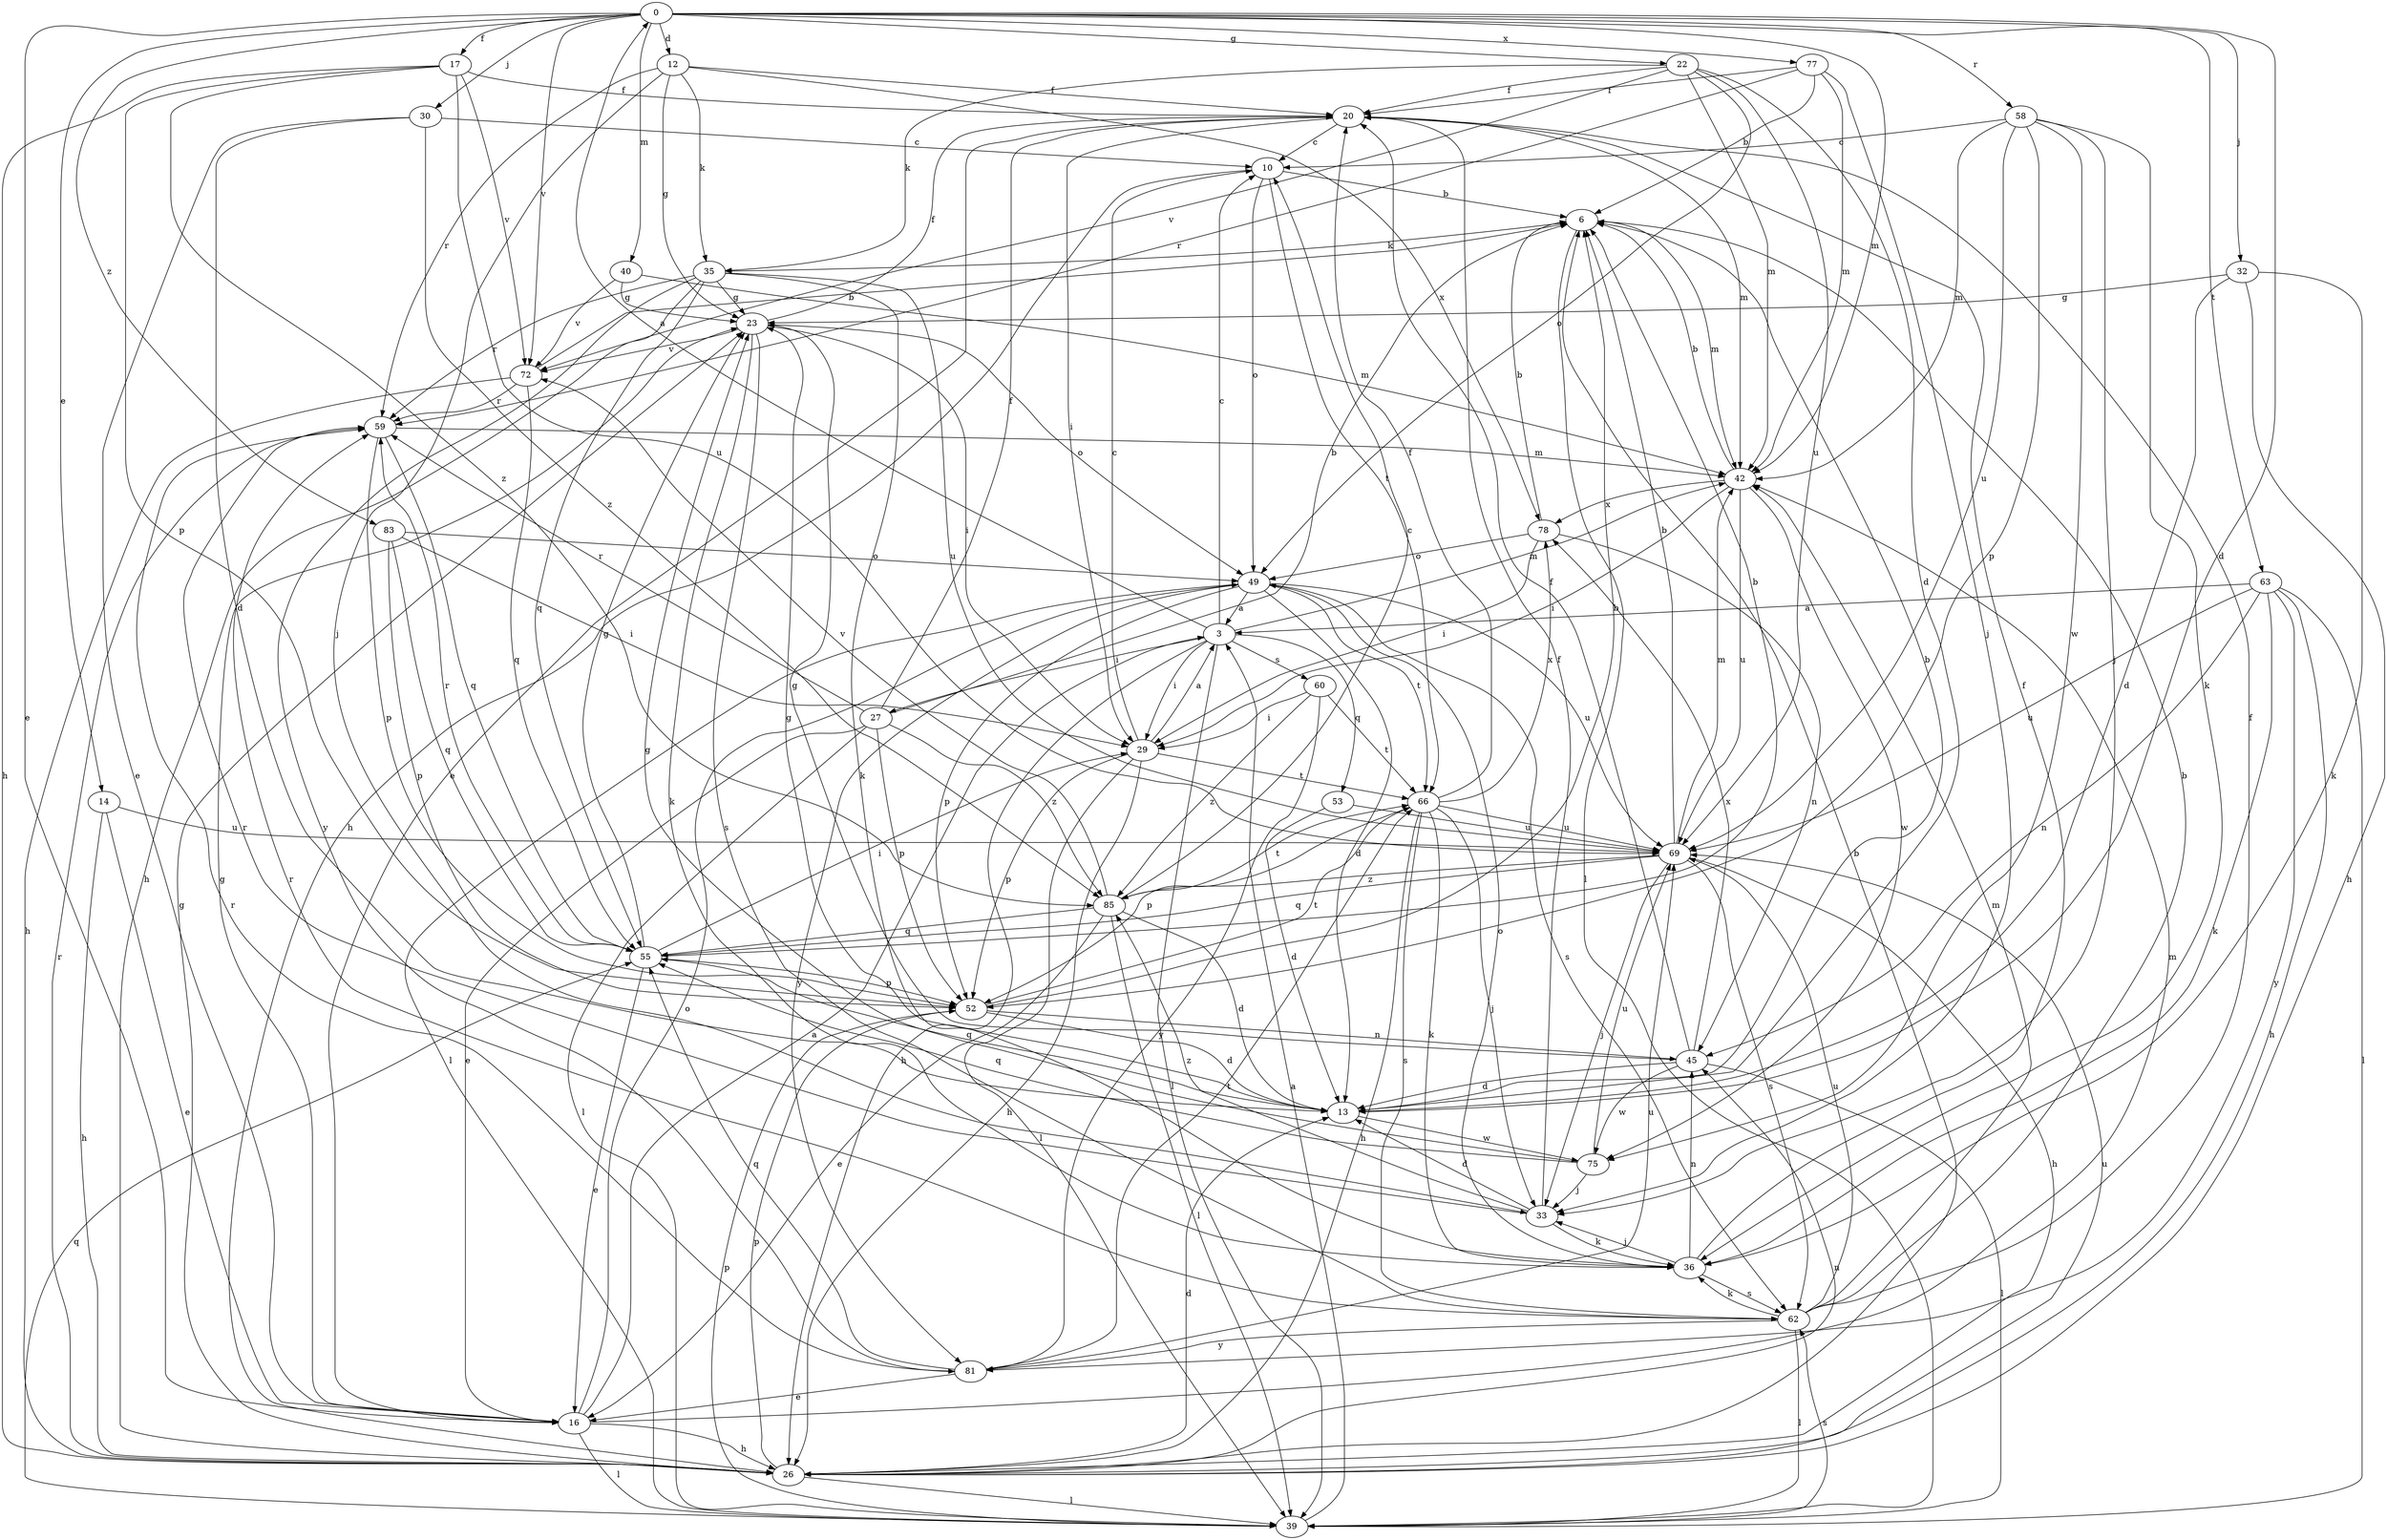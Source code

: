 strict digraph  {
0;
3;
6;
10;
12;
13;
14;
16;
17;
20;
22;
23;
26;
27;
29;
30;
32;
33;
35;
36;
39;
40;
42;
45;
49;
52;
53;
55;
58;
59;
60;
62;
63;
66;
69;
72;
75;
77;
78;
81;
83;
85;
0 -> 12  [label=d];
0 -> 13  [label=d];
0 -> 14  [label=e];
0 -> 16  [label=e];
0 -> 17  [label=f];
0 -> 22  [label=g];
0 -> 30  [label=j];
0 -> 32  [label=j];
0 -> 40  [label=m];
0 -> 42  [label=m];
0 -> 58  [label=r];
0 -> 63  [label=t];
0 -> 72  [label=v];
0 -> 77  [label=x];
0 -> 83  [label=z];
3 -> 0  [label=a];
3 -> 10  [label=c];
3 -> 26  [label=h];
3 -> 27  [label=i];
3 -> 29  [label=i];
3 -> 39  [label=l];
3 -> 42  [label=m];
3 -> 53  [label=q];
3 -> 60  [label=s];
6 -> 35  [label=k];
6 -> 39  [label=l];
6 -> 42  [label=m];
10 -> 6  [label=b];
10 -> 26  [label=h];
10 -> 49  [label=o];
10 -> 66  [label=t];
12 -> 20  [label=f];
12 -> 23  [label=g];
12 -> 33  [label=j];
12 -> 35  [label=k];
12 -> 59  [label=r];
12 -> 78  [label=x];
13 -> 6  [label=b];
13 -> 23  [label=g];
13 -> 55  [label=q];
13 -> 75  [label=w];
14 -> 16  [label=e];
14 -> 26  [label=h];
14 -> 69  [label=u];
16 -> 3  [label=a];
16 -> 23  [label=g];
16 -> 26  [label=h];
16 -> 39  [label=l];
16 -> 42  [label=m];
16 -> 49  [label=o];
17 -> 20  [label=f];
17 -> 26  [label=h];
17 -> 52  [label=p];
17 -> 69  [label=u];
17 -> 72  [label=v];
17 -> 85  [label=z];
20 -> 10  [label=c];
20 -> 16  [label=e];
20 -> 29  [label=i];
20 -> 42  [label=m];
22 -> 13  [label=d];
22 -> 20  [label=f];
22 -> 35  [label=k];
22 -> 42  [label=m];
22 -> 49  [label=o];
22 -> 69  [label=u];
22 -> 72  [label=v];
23 -> 20  [label=f];
23 -> 29  [label=i];
23 -> 36  [label=k];
23 -> 49  [label=o];
23 -> 62  [label=s];
23 -> 72  [label=v];
26 -> 6  [label=b];
26 -> 13  [label=d];
26 -> 23  [label=g];
26 -> 39  [label=l];
26 -> 45  [label=n];
26 -> 52  [label=p];
26 -> 59  [label=r];
26 -> 69  [label=u];
27 -> 6  [label=b];
27 -> 16  [label=e];
27 -> 20  [label=f];
27 -> 39  [label=l];
27 -> 52  [label=p];
27 -> 59  [label=r];
27 -> 85  [label=z];
29 -> 3  [label=a];
29 -> 10  [label=c];
29 -> 26  [label=h];
29 -> 39  [label=l];
29 -> 52  [label=p];
29 -> 66  [label=t];
30 -> 10  [label=c];
30 -> 13  [label=d];
30 -> 16  [label=e];
30 -> 85  [label=z];
32 -> 13  [label=d];
32 -> 23  [label=g];
32 -> 26  [label=h];
32 -> 36  [label=k];
33 -> 13  [label=d];
33 -> 20  [label=f];
33 -> 36  [label=k];
33 -> 59  [label=r];
33 -> 85  [label=z];
35 -> 23  [label=g];
35 -> 26  [label=h];
35 -> 36  [label=k];
35 -> 55  [label=q];
35 -> 59  [label=r];
35 -> 69  [label=u];
35 -> 81  [label=y];
36 -> 20  [label=f];
36 -> 33  [label=j];
36 -> 45  [label=n];
36 -> 49  [label=o];
36 -> 62  [label=s];
39 -> 3  [label=a];
39 -> 52  [label=p];
39 -> 55  [label=q];
39 -> 62  [label=s];
40 -> 23  [label=g];
40 -> 42  [label=m];
40 -> 72  [label=v];
42 -> 6  [label=b];
42 -> 29  [label=i];
42 -> 69  [label=u];
42 -> 75  [label=w];
42 -> 78  [label=x];
45 -> 13  [label=d];
45 -> 20  [label=f];
45 -> 23  [label=g];
45 -> 39  [label=l];
45 -> 75  [label=w];
45 -> 78  [label=x];
49 -> 3  [label=a];
49 -> 13  [label=d];
49 -> 39  [label=l];
49 -> 52  [label=p];
49 -> 62  [label=s];
49 -> 66  [label=t];
49 -> 69  [label=u];
49 -> 81  [label=y];
52 -> 6  [label=b];
52 -> 13  [label=d];
52 -> 45  [label=n];
52 -> 66  [label=t];
53 -> 13  [label=d];
53 -> 69  [label=u];
55 -> 6  [label=b];
55 -> 16  [label=e];
55 -> 23  [label=g];
55 -> 29  [label=i];
55 -> 52  [label=p];
55 -> 59  [label=r];
58 -> 10  [label=c];
58 -> 33  [label=j];
58 -> 36  [label=k];
58 -> 42  [label=m];
58 -> 52  [label=p];
58 -> 69  [label=u];
58 -> 75  [label=w];
59 -> 42  [label=m];
59 -> 52  [label=p];
59 -> 55  [label=q];
60 -> 29  [label=i];
60 -> 66  [label=t];
60 -> 81  [label=y];
60 -> 85  [label=z];
62 -> 6  [label=b];
62 -> 20  [label=f];
62 -> 36  [label=k];
62 -> 39  [label=l];
62 -> 42  [label=m];
62 -> 59  [label=r];
62 -> 69  [label=u];
62 -> 81  [label=y];
63 -> 3  [label=a];
63 -> 26  [label=h];
63 -> 36  [label=k];
63 -> 39  [label=l];
63 -> 45  [label=n];
63 -> 69  [label=u];
63 -> 81  [label=y];
66 -> 20  [label=f];
66 -> 26  [label=h];
66 -> 33  [label=j];
66 -> 36  [label=k];
66 -> 52  [label=p];
66 -> 62  [label=s];
66 -> 69  [label=u];
66 -> 78  [label=x];
69 -> 6  [label=b];
69 -> 26  [label=h];
69 -> 33  [label=j];
69 -> 42  [label=m];
69 -> 55  [label=q];
69 -> 62  [label=s];
69 -> 85  [label=z];
72 -> 6  [label=b];
72 -> 26  [label=h];
72 -> 55  [label=q];
72 -> 59  [label=r];
75 -> 23  [label=g];
75 -> 33  [label=j];
75 -> 55  [label=q];
75 -> 69  [label=u];
77 -> 6  [label=b];
77 -> 20  [label=f];
77 -> 33  [label=j];
77 -> 42  [label=m];
77 -> 59  [label=r];
78 -> 6  [label=b];
78 -> 29  [label=i];
78 -> 45  [label=n];
78 -> 49  [label=o];
81 -> 16  [label=e];
81 -> 55  [label=q];
81 -> 59  [label=r];
81 -> 66  [label=t];
81 -> 69  [label=u];
83 -> 29  [label=i];
83 -> 49  [label=o];
83 -> 52  [label=p];
83 -> 55  [label=q];
85 -> 10  [label=c];
85 -> 13  [label=d];
85 -> 16  [label=e];
85 -> 39  [label=l];
85 -> 55  [label=q];
85 -> 66  [label=t];
85 -> 72  [label=v];
}
